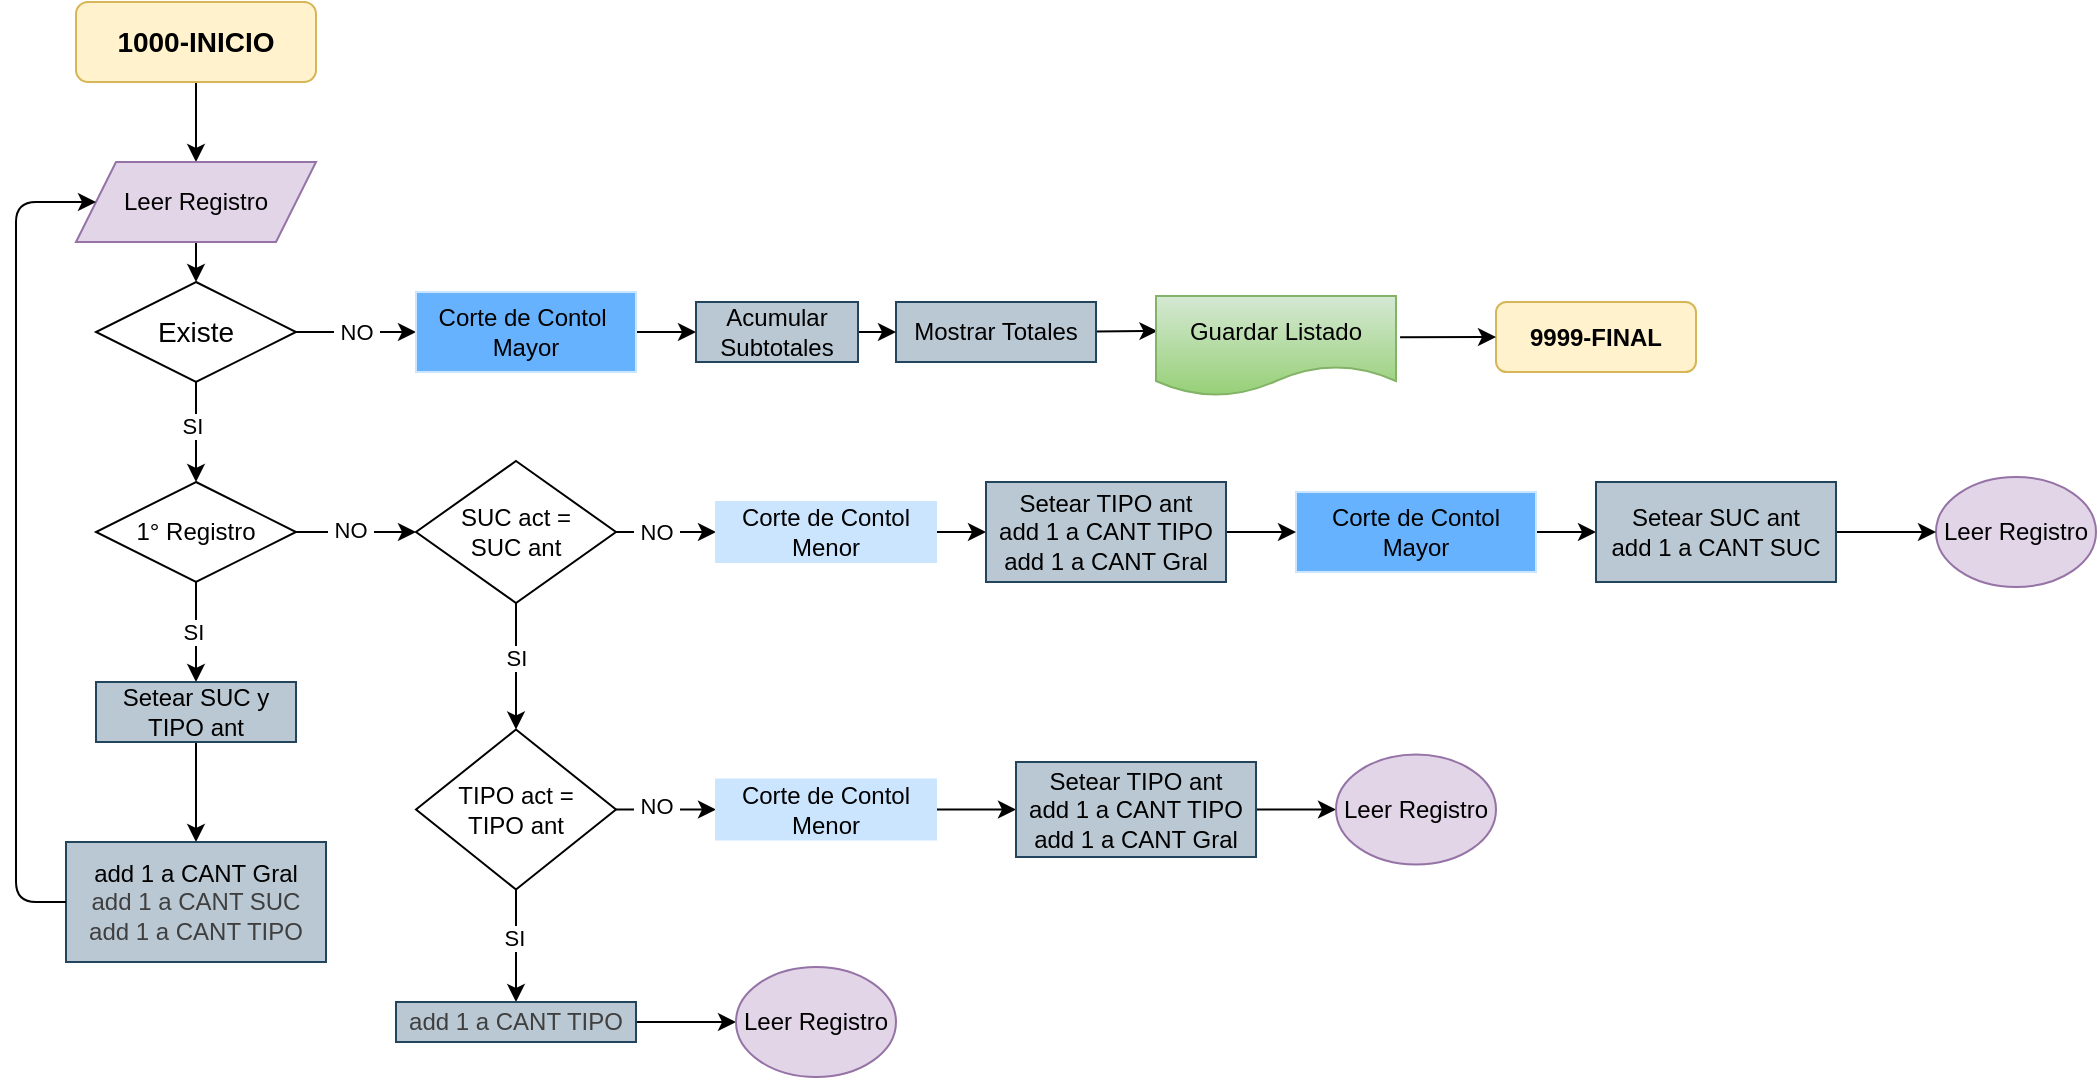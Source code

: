<mxfile>
    <diagram id="orXAmYVh9-CZ3GWi7Xlr" name="Página-1">
        <mxGraphModel dx="754" dy="435" grid="1" gridSize="10" guides="1" tooltips="1" connect="1" arrows="1" fold="1" page="1" pageScale="1" pageWidth="1169" pageHeight="827" background="#FFFFFF" math="0" shadow="0">
            <root>
                <mxCell id="0"/>
                <mxCell id="1" parent="0"/>
                <mxCell id="6" value="" style="edgeStyle=none;html=1;entryX=0.5;entryY=0;entryDx=0;entryDy=0;" parent="1" source="4" target="36" edge="1">
                    <mxGeometry relative="1" as="geometry">
                        <mxPoint x="130" y="120" as="targetPoint"/>
                    </mxGeometry>
                </mxCell>
                <mxCell id="4" value="1000-INICIO" style="rounded=1;whiteSpace=wrap;html=1;fillColor=#fff2cc;strokeColor=#d6b656;fontStyle=1;fontSize=14;" parent="1" vertex="1">
                    <mxGeometry x="70" y="40" width="120" height="40" as="geometry"/>
                </mxCell>
                <mxCell id="8" value="" style="edgeStyle=none;html=1;exitX=0.5;exitY=1;exitDx=0;exitDy=0;" parent="1" source="36" target="7" edge="1">
                    <mxGeometry relative="1" as="geometry">
                        <mxPoint x="130" y="160" as="sourcePoint"/>
                    </mxGeometry>
                </mxCell>
                <mxCell id="114" style="edgeStyle=none;html=1;entryX=0.5;entryY=0;entryDx=0;entryDy=0;" parent="1" source="7" target="38" edge="1">
                    <mxGeometry relative="1" as="geometry">
                        <mxPoint x="130" y="259.5" as="targetPoint"/>
                    </mxGeometry>
                </mxCell>
                <mxCell id="116" value="SI" style="edgeLabel;html=1;align=center;verticalAlign=middle;resizable=0;points=[];" parent="114" vertex="1" connectable="0">
                    <mxGeometry x="-0.148" y="-2" relative="1" as="geometry">
                        <mxPoint as="offset"/>
                    </mxGeometry>
                </mxCell>
                <mxCell id="7" value="Existe" style="rhombus;whiteSpace=wrap;html=1;fontSize=14;rounded=0;fontStyle=0;" parent="1" vertex="1">
                    <mxGeometry x="80" y="180" width="100" height="50" as="geometry"/>
                </mxCell>
                <mxCell id="30" value="9999-FINAL" style="rounded=1;whiteSpace=wrap;html=1;fillColor=#fff2cc;strokeColor=#d6b656;fontStyle=1" parent="1" vertex="1">
                    <mxGeometry x="780" y="190" width="100" height="35" as="geometry"/>
                </mxCell>
                <mxCell id="34" value="" style="endArrow=classic;html=1;entryX=0;entryY=0.5;entryDx=0;entryDy=0;exitX=1;exitY=0.5;exitDx=0;exitDy=0;" parent="1" source="7" target="48" edge="1">
                    <mxGeometry relative="1" as="geometry">
                        <mxPoint x="200" y="190" as="sourcePoint"/>
                        <mxPoint x="300" y="190" as="targetPoint"/>
                    </mxGeometry>
                </mxCell>
                <mxCell id="35" value="&amp;nbsp;NO&amp;nbsp;" style="edgeLabel;resizable=0;html=1;;align=center;verticalAlign=middle;" parent="34" connectable="0" vertex="1">
                    <mxGeometry relative="1" as="geometry"/>
                </mxCell>
                <mxCell id="36" value="Leer Registro" style="shape=parallelogram;perimeter=parallelogramPerimeter;whiteSpace=wrap;html=1;fixedSize=1;fillColor=#e1d5e7;strokeColor=#9673a6;" parent="1" vertex="1">
                    <mxGeometry x="70" y="120" width="120" height="40" as="geometry"/>
                </mxCell>
                <mxCell id="120" value="" style="edgeStyle=none;html=1;" parent="1" source="38" target="78" edge="1">
                    <mxGeometry relative="1" as="geometry"/>
                </mxCell>
                <mxCell id="121" value="&amp;nbsp;NO&amp;nbsp;" style="edgeLabel;html=1;align=center;verticalAlign=middle;resizable=0;points=[];" parent="120" vertex="1" connectable="0">
                    <mxGeometry x="-0.095" y="1" relative="1" as="geometry">
                        <mxPoint as="offset"/>
                    </mxGeometry>
                </mxCell>
                <mxCell id="38" value="1° Registro" style="rhombus;whiteSpace=wrap;html=1;" parent="1" vertex="1">
                    <mxGeometry x="80" y="280" width="100" height="50" as="geometry"/>
                </mxCell>
                <mxCell id="42" value="" style="endArrow=classic;html=1;exitX=0.5;exitY=1;exitDx=0;exitDy=0;entryX=0.5;entryY=0;entryDx=0;entryDy=0;" parent="1" source="38" target="54" edge="1">
                    <mxGeometry relative="1" as="geometry">
                        <mxPoint x="250" y="300" as="sourcePoint"/>
                        <mxPoint x="130" y="370" as="targetPoint"/>
                    </mxGeometry>
                </mxCell>
                <mxCell id="43" value="SI&amp;nbsp;" style="edgeLabel;resizable=0;html=1;;align=center;verticalAlign=middle;" parent="42" connectable="0" vertex="1">
                    <mxGeometry relative="1" as="geometry">
                        <mxPoint as="offset"/>
                    </mxGeometry>
                </mxCell>
                <mxCell id="64" style="edgeStyle=none;html=1;entryX=0;entryY=0.5;entryDx=0;entryDy=0;" parent="1" source="48" target="66" edge="1">
                    <mxGeometry relative="1" as="geometry"/>
                </mxCell>
                <mxCell id="48" value="Corte de Contol&amp;nbsp;&lt;div&gt;Mayor&lt;/div&gt;" style="rounded=0;whiteSpace=wrap;html=1;fillColor=#66B2FF;strokeColor=#CCE5FF;" parent="1" vertex="1">
                    <mxGeometry x="240" y="185" width="110" height="40" as="geometry"/>
                </mxCell>
                <mxCell id="57" style="edgeStyle=none;html=1;entryX=0.5;entryY=0;entryDx=0;entryDy=0;" parent="1" source="54" target="55" edge="1">
                    <mxGeometry relative="1" as="geometry"/>
                </mxCell>
                <mxCell id="54" value="&lt;span style=&quot;color: rgb(0, 0, 0); font-family: Helvetica; font-size: 12px; font-style: normal; font-variant-ligatures: normal; font-variant-caps: normal; font-weight: 400; letter-spacing: normal; orphans: 2; text-align: center; text-indent: 0px; text-transform: none; widows: 2; word-spacing: 0px; -webkit-text-stroke-width: 0px; white-space: normal; text-decoration-thickness: initial; text-decoration-style: initial; text-decoration-color: initial; float: none; display: inline !important;&quot;&gt;Setear SUC y TIPO ant&lt;/span&gt;" style="rounded=0;whiteSpace=wrap;html=1;fillColor=#bac8d3;strokeColor=#23445d;" parent="1" vertex="1">
                    <mxGeometry x="80" y="380" width="100" height="30" as="geometry"/>
                </mxCell>
                <mxCell id="55" value="&lt;div&gt;add 1 a CANT Gral&lt;/div&gt;&lt;div&gt;&lt;span style=&quot;color: rgb(63, 63, 63);&quot;&gt;add 1 a CANT SUC&lt;/span&gt;&lt;/div&gt;&lt;div&gt;&lt;span style=&quot;color: rgb(63, 63, 63);&quot;&gt;add 1 a CANT TIPO&lt;/span&gt;&lt;/div&gt;" style="rounded=0;whiteSpace=wrap;html=1;fillColor=#bac8d3;strokeColor=#23445d;" parent="1" vertex="1">
                    <mxGeometry x="65" y="460" width="130" height="60" as="geometry"/>
                </mxCell>
                <mxCell id="59" style="edgeStyle=none;html=1;exitX=0;exitY=0.5;exitDx=0;exitDy=0;entryX=0;entryY=0.5;entryDx=0;entryDy=0;" parent="1" source="55" target="36" edge="1">
                    <mxGeometry relative="1" as="geometry">
                        <mxPoint x="54" y="137.5" as="targetPoint"/>
                        <mxPoint x="76" y="475" as="sourcePoint"/>
                        <Array as="points">
                            <mxPoint x="40" y="490"/>
                            <mxPoint x="40" y="140"/>
                        </Array>
                    </mxGeometry>
                </mxCell>
                <mxCell id="133" style="edgeStyle=none;html=1;entryX=0.006;entryY=0.35;entryDx=0;entryDy=0;entryPerimeter=0;" edge="1" parent="1" source="63" target="131">
                    <mxGeometry relative="1" as="geometry">
                        <mxPoint x="600" y="205" as="targetPoint"/>
                    </mxGeometry>
                </mxCell>
                <mxCell id="63" value="Mostrar Totales" style="rounded=0;whiteSpace=wrap;html=1;fillColor=#bac8d3;strokeColor=#23445d;" parent="1" vertex="1">
                    <mxGeometry x="480" y="190" width="100" height="30" as="geometry"/>
                </mxCell>
                <mxCell id="67" style="edgeStyle=none;html=1;entryX=0;entryY=0.5;entryDx=0;entryDy=0;" parent="1" source="66" target="63" edge="1">
                    <mxGeometry relative="1" as="geometry"/>
                </mxCell>
                <mxCell id="66" value="Acumular&lt;div&gt;Subtotales&lt;/div&gt;" style="rounded=0;whiteSpace=wrap;html=1;fillColor=#bac8d3;strokeColor=#23445d;" parent="1" vertex="1">
                    <mxGeometry x="380" y="190" width="81" height="30" as="geometry"/>
                </mxCell>
                <mxCell id="82" value="" style="edgeStyle=none;html=1;" parent="1" source="78" target="81" edge="1">
                    <mxGeometry relative="1" as="geometry"/>
                </mxCell>
                <mxCell id="83" value="SI" style="edgeLabel;html=1;align=center;verticalAlign=middle;resizable=0;points=[];" parent="82" vertex="1" connectable="0">
                    <mxGeometry x="-0.407" y="-1" relative="1" as="geometry">
                        <mxPoint x="1" y="8" as="offset"/>
                    </mxGeometry>
                </mxCell>
                <mxCell id="104" style="edgeStyle=none;html=1;entryX=0;entryY=0.5;entryDx=0;entryDy=0;" parent="1" source="78" target="98" edge="1">
                    <mxGeometry relative="1" as="geometry"/>
                </mxCell>
                <mxCell id="128" value="&amp;nbsp;NO&amp;nbsp;" style="edgeLabel;html=1;align=center;verticalAlign=middle;resizable=0;points=[];" parent="104" vertex="1" connectable="0">
                    <mxGeometry x="-0.502" y="3" relative="1" as="geometry">
                        <mxPoint x="7" y="3" as="offset"/>
                    </mxGeometry>
                </mxCell>
                <mxCell id="78" value="SUC act =&lt;div&gt;SUC ant&lt;/div&gt;" style="rhombus;whiteSpace=wrap;html=1;" parent="1" vertex="1">
                    <mxGeometry x="240" y="269.5" width="100" height="71" as="geometry"/>
                </mxCell>
                <mxCell id="87" value="" style="edgeStyle=none;html=1;" parent="1" source="81" target="86" edge="1">
                    <mxGeometry relative="1" as="geometry"/>
                </mxCell>
                <mxCell id="88" value="SI" style="edgeLabel;html=1;align=center;verticalAlign=middle;resizable=0;points=[];" parent="87" vertex="1" connectable="0">
                    <mxGeometry x="-0.15" y="-1" relative="1" as="geometry">
                        <mxPoint as="offset"/>
                    </mxGeometry>
                </mxCell>
                <mxCell id="103" style="edgeStyle=none;html=1;" parent="1" source="81" target="102" edge="1">
                    <mxGeometry relative="1" as="geometry"/>
                </mxCell>
                <mxCell id="129" value="&amp;nbsp;NO&amp;nbsp;" style="edgeLabel;html=1;align=center;verticalAlign=middle;resizable=0;points=[];" parent="103" vertex="1" connectable="0">
                    <mxGeometry x="-0.036" y="2" relative="1" as="geometry">
                        <mxPoint x="-4" as="offset"/>
                    </mxGeometry>
                </mxCell>
                <mxCell id="81" value="&lt;span style=&quot;color: rgb(0, 0, 0);&quot;&gt;TIPO act =&lt;/span&gt;&lt;div&gt;TIPO ant&lt;/div&gt;" style="rhombus;whiteSpace=wrap;html=1;" parent="1" vertex="1">
                    <mxGeometry x="240" y="403.75" width="100" height="80" as="geometry"/>
                </mxCell>
                <mxCell id="110" style="edgeStyle=none;html=1;" parent="1" source="86" target="109" edge="1">
                    <mxGeometry relative="1" as="geometry"/>
                </mxCell>
                <mxCell id="86" value="&lt;span style=&quot;color: rgb(63, 63, 63);&quot;&gt;add 1 a CANT TIPO&lt;/span&gt;" style="whiteSpace=wrap;html=1;fillColor=#bac8d3;strokeColor=#23445d;" parent="1" vertex="1">
                    <mxGeometry x="230" y="540" width="120" height="20" as="geometry"/>
                </mxCell>
                <mxCell id="126" style="edgeStyle=none;html=1;entryX=0;entryY=0.5;entryDx=0;entryDy=0;" parent="1" source="96" target="125" edge="1">
                    <mxGeometry relative="1" as="geometry"/>
                </mxCell>
                <mxCell id="96" value="Corte de Contol&lt;div&gt;Mayor&lt;/div&gt;" style="rounded=0;whiteSpace=wrap;html=1;fillColor=#66B2FF;strokeColor=#CCE5FF;" parent="1" vertex="1">
                    <mxGeometry x="680" y="285" width="120" height="40" as="geometry"/>
                </mxCell>
                <mxCell id="123" style="edgeStyle=none;html=1;entryX=0;entryY=0.5;entryDx=0;entryDy=0;" parent="1" source="98" target="122" edge="1">
                    <mxGeometry relative="1" as="geometry"/>
                </mxCell>
                <mxCell id="98" value="Corte de Contol&lt;div&gt;Menor&lt;/div&gt;" style="rounded=0;whiteSpace=wrap;html=1;fillColor=#CCE5FF;strokeColor=#CCE5FF;" parent="1" vertex="1">
                    <mxGeometry x="390" y="290" width="110" height="30" as="geometry"/>
                </mxCell>
                <mxCell id="100" value="Leer Registro" style="ellipse;whiteSpace=wrap;html=1;fillColor=#e1d5e7;strokeColor=#9673a6;" parent="1" vertex="1">
                    <mxGeometry x="1000" y="277.5" width="80" height="55" as="geometry"/>
                </mxCell>
                <mxCell id="111" style="edgeStyle=none;html=1;entryX=0;entryY=0.5;entryDx=0;entryDy=0;" parent="1" source="102" target="108" edge="1">
                    <mxGeometry relative="1" as="geometry"/>
                </mxCell>
                <mxCell id="102" value="Corte de Contol&lt;div&gt;Menor&lt;/div&gt;" style="rounded=0;whiteSpace=wrap;html=1;fillColor=#CCE5FF;strokeColor=#CCE5FF;" parent="1" vertex="1">
                    <mxGeometry x="390" y="428.75" width="110" height="30" as="geometry"/>
                </mxCell>
                <mxCell id="113" style="edgeStyle=none;html=1;entryX=0;entryY=0.5;entryDx=0;entryDy=0;" parent="1" source="108" target="112" edge="1">
                    <mxGeometry relative="1" as="geometry"/>
                </mxCell>
                <mxCell id="108" value="&lt;span style=&quot;color: rgb(0, 0, 0);&quot;&gt;Setear TIPO ant&lt;/span&gt;&lt;div&gt;add 1 a CANT TIPO&lt;/div&gt;&lt;div&gt;add 1 a CANT Gral&lt;/div&gt;" style="rounded=0;whiteSpace=wrap;html=1;fillColor=#bac8d3;strokeColor=#23445d;" parent="1" vertex="1">
                    <mxGeometry x="540" y="420" width="120" height="47.5" as="geometry"/>
                </mxCell>
                <mxCell id="109" value="Leer Registro" style="ellipse;whiteSpace=wrap;html=1;fillColor=#e1d5e7;strokeColor=#9673a6;" parent="1" vertex="1">
                    <mxGeometry x="400" y="522.5" width="80" height="55" as="geometry"/>
                </mxCell>
                <mxCell id="112" value="Leer Registro" style="ellipse;whiteSpace=wrap;html=1;fillColor=#e1d5e7;strokeColor=#9673a6;" parent="1" vertex="1">
                    <mxGeometry x="700" y="416.25" width="80" height="55" as="geometry"/>
                </mxCell>
                <mxCell id="124" style="edgeStyle=none;html=1;entryX=0;entryY=0.5;entryDx=0;entryDy=0;" parent="1" source="122" target="96" edge="1">
                    <mxGeometry relative="1" as="geometry"/>
                </mxCell>
                <mxCell id="122" value="Setear TIPO ant&lt;div&gt;add 1 a CANT TIPO&lt;/div&gt;&lt;div&gt;add 1 a CANT Gral&lt;/div&gt;" style="rounded=0;whiteSpace=wrap;html=1;fillColor=#bac8d3;strokeColor=#23445d;" parent="1" vertex="1">
                    <mxGeometry x="525" y="280" width="120" height="50" as="geometry"/>
                </mxCell>
                <mxCell id="127" value="" style="edgeStyle=none;html=1;" parent="1" source="125" target="100" edge="1">
                    <mxGeometry relative="1" as="geometry"/>
                </mxCell>
                <mxCell id="125" value="Setear SUC ant&lt;div&gt;add 1 a CANT SUC&lt;/div&gt;" style="rounded=0;whiteSpace=wrap;html=1;fillColor=#bac8d3;strokeColor=#23445d;" parent="1" vertex="1">
                    <mxGeometry x="830" y="280" width="120" height="50" as="geometry"/>
                </mxCell>
                <mxCell id="134" style="edgeStyle=none;html=1;entryX=0;entryY=0.5;entryDx=0;entryDy=0;exitX=1.017;exitY=0.413;exitDx=0;exitDy=0;exitPerimeter=0;" edge="1" parent="1" source="131" target="30">
                    <mxGeometry relative="1" as="geometry"/>
                </mxCell>
                <mxCell id="131" value="Guardar Listado" style="shape=document;whiteSpace=wrap;html=1;boundedLbl=1;fillColor=#d5e8d4;gradientColor=#97d077;strokeColor=#82b366;" vertex="1" parent="1">
                    <mxGeometry x="610" y="187" width="120" height="50" as="geometry"/>
                </mxCell>
            </root>
        </mxGraphModel>
    </diagram>
</mxfile>